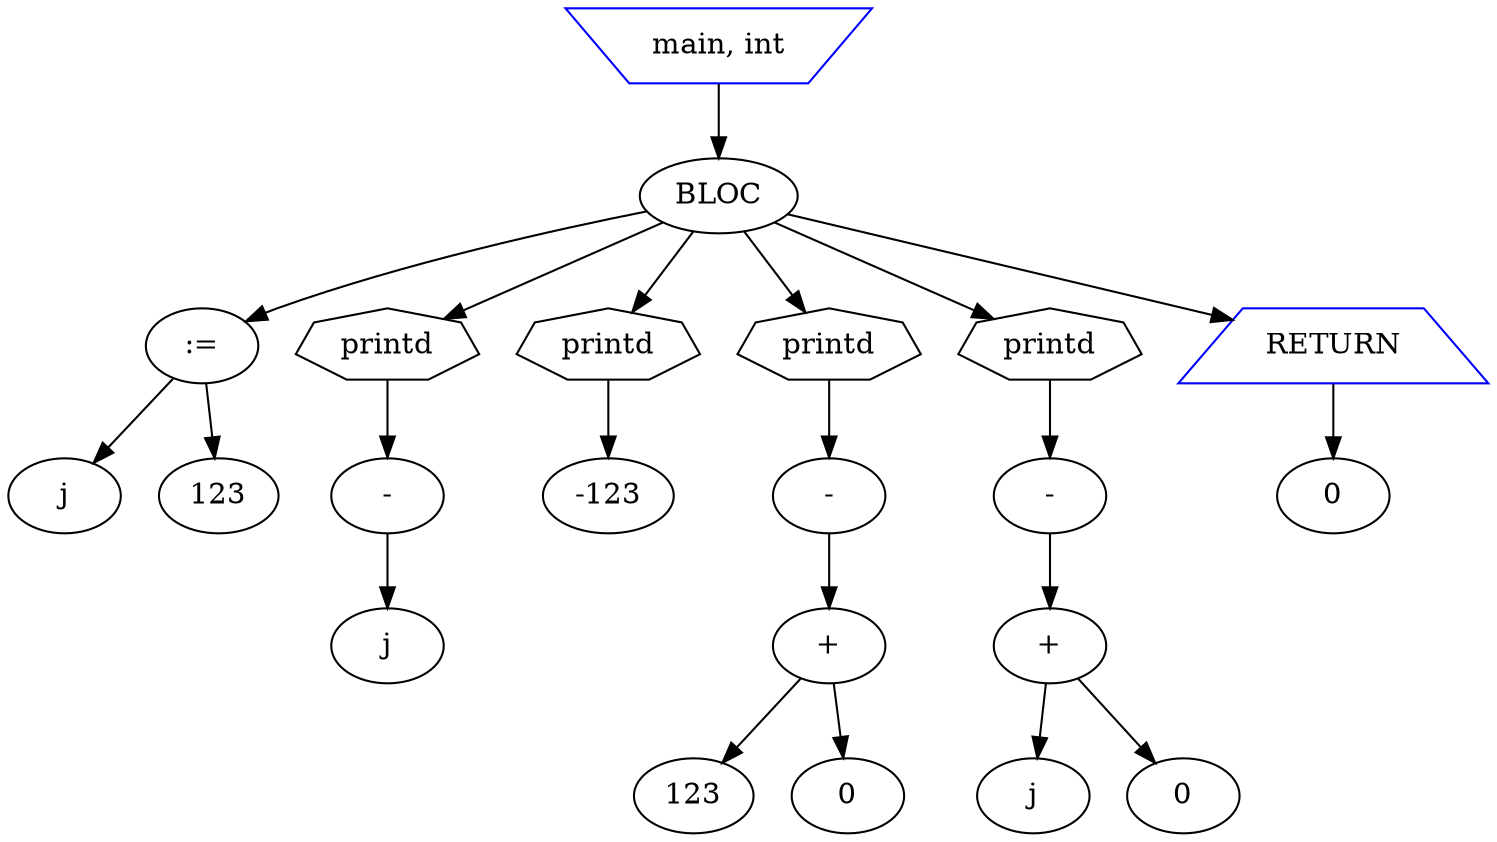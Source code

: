 digraph G {
node_0 [label="main, int"shape=invtrapezium color=blue];
node_0 -> node_1;
node_1 [label="BLOC"];
node_1 -> node_2;
node_2 [label=":="];
node_2 -> node_3;
node_3 [label="j"];
node_2 -> node_4;
node_4 [label="123"];
node_1 -> node_5;
node_5 [label="printd"shape=septagon];
node_5 -> node_6;
node_6 [label="-"];
node_6 -> node_7;
node_7 [label="j"];
node_1 -> node_8;
node_8 [label="printd"shape=septagon];
node_8 -> node_9;
node_9 [label="-123"];
node_1 -> node_10;
node_10 [label="printd"shape=septagon];
node_10 -> node_11;
node_11 [label="-"];
node_11 -> node_12;
node_12 [label="+"];
node_12 -> node_13;
node_13 [label="123"];
node_12 -> node_14;
node_14 [label="0"];
node_1 -> node_15;
node_15 [label="printd"shape=septagon];
node_15 -> node_16;
node_16 [label="-"];
node_16 -> node_17;
node_17 [label="+"];
node_17 -> node_18;
node_18 [label="j"];
node_17 -> node_19;
node_19 [label="0"];
node_1 -> node_20;
node_20 [label="RETURN"shape=trapezium color=blue];
node_20 -> node_21;
node_21 [label="0"];
}